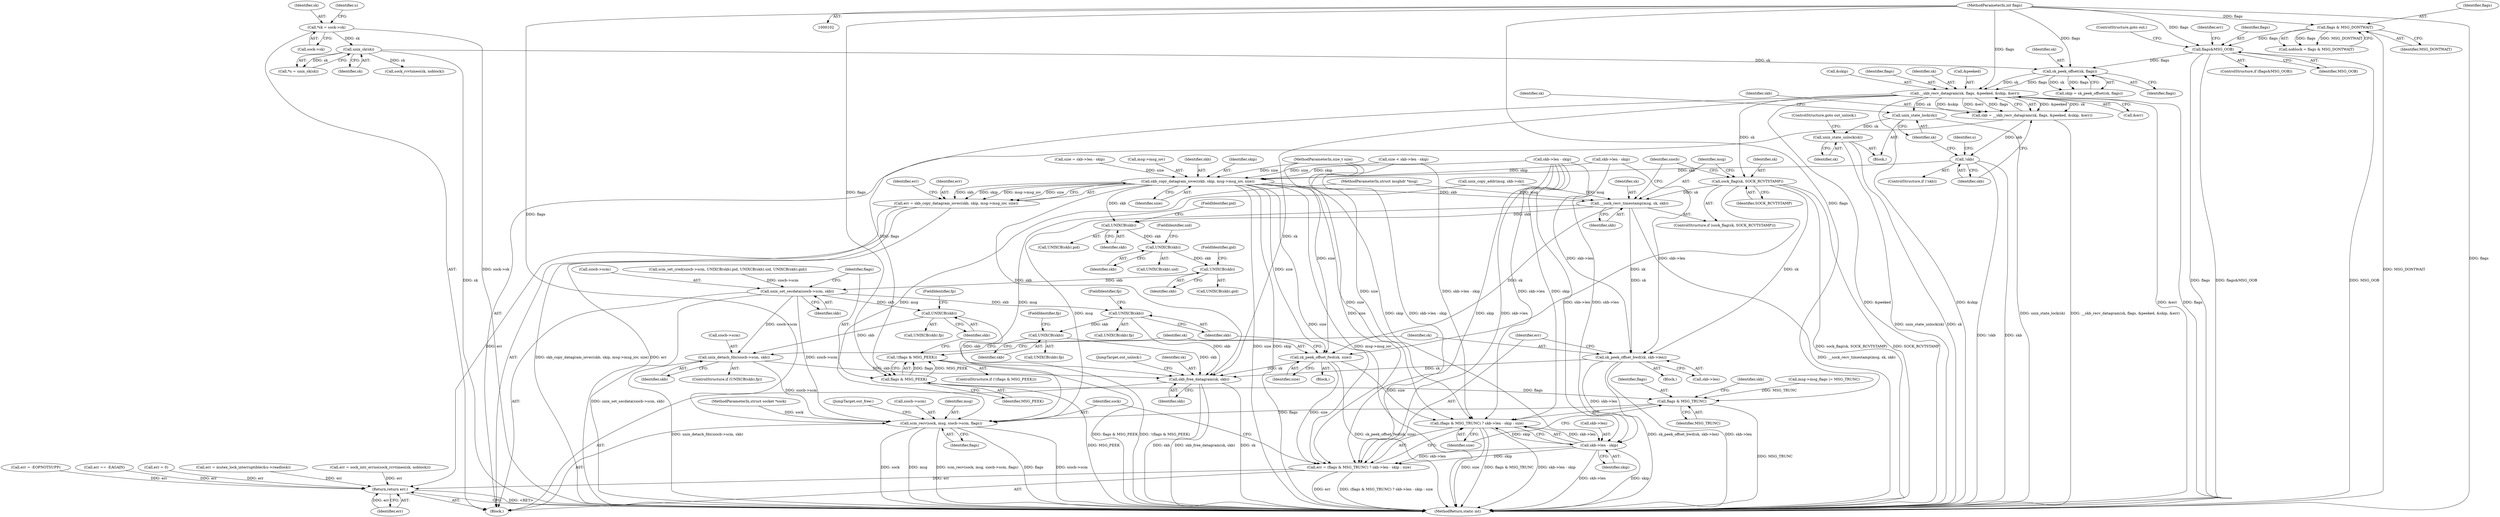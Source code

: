 digraph "0_linux_f3d3342602f8bcbf37d7c46641cb9bca7618eb1c_35@API" {
"1000169" [label="(Call,__skb_recv_datagram(sk, flags, &peeked, &skip, &err))"];
"1000164" [label="(Call,sk_peek_offset(sk, flags))"];
"1000124" [label="(Call,unix_sk(sk))"];
"1000116" [label="(Call,*sk = sock->sk)"];
"1000141" [label="(Call,flags&MSG_OOB)"];
"1000129" [label="(Call,flags & MSG_DONTWAIT)"];
"1000107" [label="(MethodParameterIn,int flags)"];
"1000167" [label="(Call,skb = __skb_recv_datagram(sk, flags, &peeked, &skip, &err))"];
"1000179" [label="(Call,!skb)"];
"1000257" [label="(Call,skb_copy_datagram_iovec(skb, skip, msg->msg_iov, size))"];
"1000255" [label="(Call,err = skb_copy_datagram_iovec(skb, skip, msg->msg_iov, size))"];
"1000386" [label="(Return,return err;)"];
"1000271" [label="(Call,__sock_recv_timestamp(msg, sk, skb))"];
"1000298" [label="(Call,UNIXCB(skb))"];
"1000302" [label="(Call,UNIXCB(skb))"];
"1000306" [label="(Call,UNIXCB(skb))"];
"1000309" [label="(Call,unix_set_secdata(siocb->scm, skb))"];
"1000322" [label="(Call,UNIXCB(skb))"];
"1000325" [label="(Call,unix_detach_fds(siocb->scm, skb))"];
"1000368" [label="(Call,scm_recv(sock, msg, siocb->scm, flags))"];
"1000376" [label="(Call,skb_free_datagram(sk, skb))"];
"1000342" [label="(Call,UNIXCB(skb))"];
"1000353" [label="(Call,UNIXCB(skb))"];
"1000330" [label="(Call,sk_peek_offset_bwd(sk, skb->len))"];
"1000362" [label="(Call,skb->len - skip)"];
"1000356" [label="(Call,err = (flags & MSG_TRUNC) ? skb->len - skip : size)"];
"1000358" [label="(Call,(flags & MSG_TRUNC) ? skb->len - skip : size)"];
"1000337" [label="(Call,sk_peek_offset_fwd(sk, size))"];
"1000182" [label="(Call,unix_state_lock(sk))"];
"1000204" [label="(Call,unix_state_unlock(sk))"];
"1000268" [label="(Call,sock_flag(sk, SOCK_RCVTSTAMP))"];
"1000316" [label="(Call,flags & MSG_PEEK)"];
"1000315" [label="(Call,!(flags & MSG_PEEK))"];
"1000359" [label="(Call,flags & MSG_TRUNC)"];
"1000124" [label="(Call,unix_sk(sk))"];
"1000122" [label="(Call,*u = unix_sk(sk))"];
"1000375" [label="(JumpTarget,out_free:)"];
"1000388" [label="(MethodReturn,static int)"];
"1000131" [label="(Identifier,MSG_DONTWAIT)"];
"1000174" [label="(Call,&skip)"];
"1000357" [label="(Identifier,err)"];
"1000362" [label="(Call,skb->len - skip)"];
"1000155" [label="(Call,err = sock_intr_errno(sock_rcvtimeo(sk, noblock)))"];
"1000259" [label="(Identifier,skip)"];
"1000386" [label="(Return,return err;)"];
"1000310" [label="(Call,siocb->scm)"];
"1000371" [label="(Call,siocb->scm)"];
"1000336" [label="(Block,)"];
"1000146" [label="(Identifier,err)"];
"1000234" [label="(Call,size = skb->len - skip)"];
"1000331" [label="(Identifier,sk)"];
"1000358" [label="(Call,(flags & MSG_TRUNC) ? skb->len - skip : size)"];
"1000376" [label="(Call,skb_free_datagram(sk, skb))"];
"1000243" [label="(Call,size < skb->len - skip)"];
"1000367" [label="(Identifier,size)"];
"1000370" [label="(Identifier,msg)"];
"1000321" [label="(Call,UNIXCB(skb).fp)"];
"1000305" [label="(Call,UNIXCB(skb).gid)"];
"1000171" [label="(Identifier,flags)"];
"1000317" [label="(Identifier,flags)"];
"1000278" [label="(Identifier,siocb)"];
"1000118" [label="(Call,sock->sk)"];
"1000104" [label="(MethodParameterIn,struct socket *sock)"];
"1000143" [label="(Identifier,MSG_OOB)"];
"1000130" [label="(Identifier,flags)"];
"1000322" [label="(Call,UNIXCB(skb))"];
"1000158" [label="(Call,sock_rcvtimeo(sk, noblock))"];
"1000236" [label="(Call,skb->len - skip)"];
"1000140" [label="(ControlStructure,if (flags&MSG_OOB))"];
"1000250" [label="(Call,msg->msg_flags |= MSG_TRUNC)"];
"1000255" [label="(Call,err = skb_copy_datagram_iovec(skb, skip, msg->msg_iov, size))"];
"1000273" [label="(Identifier,sk)"];
"1000344" [label="(FieldIdentifier,fp)"];
"1000270" [label="(Identifier,SOCK_RCVTSTAMP)"];
"1000360" [label="(Identifier,flags)"];
"1000323" [label="(Identifier,skb)"];
"1000125" [label="(Identifier,sk)"];
"1000353" [label="(Call,UNIXCB(skb))"];
"1000301" [label="(Call,UNIXCB(skb).uid)"];
"1000179" [label="(Call,!skb)"];
"1000206" [label="(ControlStructure,goto out_unlock;)"];
"1000298" [label="(Call,UNIXCB(skb))"];
"1000169" [label="(Call,__skb_recv_datagram(sk, flags, &peeked, &skip, &err))"];
"1000274" [label="(Identifier,skb)"];
"1000297" [label="(Call,UNIXCB(skb).pid)"];
"1000263" [label="(Identifier,size)"];
"1000167" [label="(Call,skb = __skb_recv_datagram(sk, flags, &peeked, &skip, &err))"];
"1000136" [label="(Call,err = -EOPNOTSUPP)"];
"1000116" [label="(Call,*sk = sock->sk)"];
"1000314" [label="(ControlStructure,if (!(flags & MSG_PEEK)))"];
"1000356" [label="(Call,err = (flags & MSG_TRUNC) ? skb->len - skip : size)"];
"1000181" [label="(Block,)"];
"1000105" [label="(MethodParameterIn,struct msghdr *msg)"];
"1000343" [label="(Identifier,skb)"];
"1000337" [label="(Call,sk_peek_offset_fwd(sk, size))"];
"1000339" [label="(Identifier,size)"];
"1000180" [label="(Identifier,skb)"];
"1000142" [label="(Identifier,flags)"];
"1000355" [label="(FieldIdentifier,fp)"];
"1000304" [label="(FieldIdentifier,uid)"];
"1000127" [label="(Call,noblock = flags & MSG_DONTWAIT)"];
"1000299" [label="(Identifier,skb)"];
"1000368" [label="(Call,scm_recv(sock, msg, siocb->scm, flags))"];
"1000308" [label="(FieldIdentifier,gid)"];
"1000257" [label="(Call,skb_copy_datagram_iovec(skb, skip, msg->msg_iov, size))"];
"1000366" [label="(Identifier,skip)"];
"1000313" [label="(Identifier,skb)"];
"1000141" [label="(Call,flags&MSG_OOB)"];
"1000318" [label="(Identifier,MSG_PEEK)"];
"1000332" [label="(Call,skb->len)"];
"1000307" [label="(Identifier,skb)"];
"1000272" [label="(Identifier,msg)"];
"1000170" [label="(Identifier,sk)"];
"1000364" [label="(Identifier,skb)"];
"1000205" [label="(Identifier,sk)"];
"1000117" [label="(Identifier,sk)"];
"1000182" [label="(Call,unix_state_lock(sk))"];
"1000329" [label="(Identifier,skb)"];
"1000256" [label="(Identifier,err)"];
"1000330" [label="(Call,sk_peek_offset_bwd(sk, skb->len))"];
"1000374" [label="(Identifier,flags)"];
"1000303" [label="(Identifier,skb)"];
"1000320" [label="(ControlStructure,if (UNIXCB(skb).fp))"];
"1000325" [label="(Call,unix_detach_fds(siocb->scm, skb))"];
"1000271" [label="(Call,__sock_recv_timestamp(msg, sk, skb))"];
"1000315" [label="(Call,!(flags & MSG_PEEK))"];
"1000188" [label="(Identifier,sk)"];
"1000293" [label="(Call,scm_set_cred(siocb->scm, UNIXCB(skb).pid, UNIXCB(skb).uid, UNIXCB(skb).gid))"];
"1000165" [label="(Identifier,sk)"];
"1000316" [label="(Call,flags & MSG_PEEK)"];
"1000361" [label="(Identifier,MSG_TRUNC)"];
"1000378" [label="(Identifier,skb)"];
"1000183" [label="(Identifier,sk)"];
"1000245" [label="(Call,skb->len - skip)"];
"1000302" [label="(Call,UNIXCB(skb))"];
"1000166" [label="(Identifier,flags)"];
"1000172" [label="(Call,&peeked)"];
"1000221" [label="(Call,unix_copy_addr(msg, skb->sk))"];
"1000260" [label="(Call,msg->msg_iov)"];
"1000162" [label="(Call,skip = sk_peek_offset(sk, flags))"];
"1000300" [label="(FieldIdentifier,pid)"];
"1000269" [label="(Identifier,sk)"];
"1000363" [label="(Call,skb->len)"];
"1000379" [label="(JumpTarget,out_unlock:)"];
"1000326" [label="(Call,siocb->scm)"];
"1000178" [label="(ControlStructure,if (!skb))"];
"1000354" [label="(Identifier,skb)"];
"1000309" [label="(Call,unix_set_secdata(siocb->scm, skb))"];
"1000204" [label="(Call,unix_state_unlock(sk))"];
"1000144" [label="(ControlStructure,goto out;)"];
"1000387" [label="(Identifier,err)"];
"1000192" [label="(Call,err == -EAGAIN)"];
"1000129" [label="(Call,flags & MSG_DONTWAIT)"];
"1000201" [label="(Call,err = 0)"];
"1000176" [label="(Call,&err)"];
"1000338" [label="(Identifier,sk)"];
"1000319" [label="(Block,)"];
"1000210" [label="(Identifier,u)"];
"1000267" [label="(ControlStructure,if (sock_flag(sk, SOCK_RCVTSTAMP)))"];
"1000341" [label="(Call,UNIXCB(skb).fp)"];
"1000352" [label="(Call,UNIXCB(skb).fp)"];
"1000106" [label="(MethodParameterIn,size_t size)"];
"1000377" [label="(Identifier,sk)"];
"1000359" [label="(Call,flags & MSG_TRUNC)"];
"1000342" [label="(Call,UNIXCB(skb))"];
"1000168" [label="(Identifier,skb)"];
"1000268" [label="(Call,sock_flag(sk, SOCK_RCVTSTAMP))"];
"1000324" [label="(FieldIdentifier,fp)"];
"1000107" [label="(MethodParameterIn,int flags)"];
"1000306" [label="(Call,UNIXCB(skb))"];
"1000164" [label="(Call,sk_peek_offset(sk, flags))"];
"1000369" [label="(Identifier,sock)"];
"1000265" [label="(Identifier,err)"];
"1000123" [label="(Identifier,u)"];
"1000258" [label="(Identifier,skb)"];
"1000145" [label="(Call,err = mutex_lock_interruptible(&u->readlock))"];
"1000108" [label="(Block,)"];
"1000169" -> "1000167"  [label="AST: "];
"1000169" -> "1000176"  [label="CFG: "];
"1000170" -> "1000169"  [label="AST: "];
"1000171" -> "1000169"  [label="AST: "];
"1000172" -> "1000169"  [label="AST: "];
"1000174" -> "1000169"  [label="AST: "];
"1000176" -> "1000169"  [label="AST: "];
"1000167" -> "1000169"  [label="CFG: "];
"1000169" -> "1000388"  [label="DDG: &peeked"];
"1000169" -> "1000388"  [label="DDG: &err"];
"1000169" -> "1000388"  [label="DDG: flags"];
"1000169" -> "1000388"  [label="DDG: &skip"];
"1000169" -> "1000167"  [label="DDG: &peeked"];
"1000169" -> "1000167"  [label="DDG: sk"];
"1000169" -> "1000167"  [label="DDG: &skip"];
"1000169" -> "1000167"  [label="DDG: &err"];
"1000169" -> "1000167"  [label="DDG: flags"];
"1000164" -> "1000169"  [label="DDG: sk"];
"1000164" -> "1000169"  [label="DDG: flags"];
"1000107" -> "1000169"  [label="DDG: flags"];
"1000169" -> "1000182"  [label="DDG: sk"];
"1000169" -> "1000268"  [label="DDG: sk"];
"1000169" -> "1000316"  [label="DDG: flags"];
"1000169" -> "1000376"  [label="DDG: sk"];
"1000164" -> "1000162"  [label="AST: "];
"1000164" -> "1000166"  [label="CFG: "];
"1000165" -> "1000164"  [label="AST: "];
"1000166" -> "1000164"  [label="AST: "];
"1000162" -> "1000164"  [label="CFG: "];
"1000164" -> "1000162"  [label="DDG: sk"];
"1000164" -> "1000162"  [label="DDG: flags"];
"1000124" -> "1000164"  [label="DDG: sk"];
"1000141" -> "1000164"  [label="DDG: flags"];
"1000107" -> "1000164"  [label="DDG: flags"];
"1000124" -> "1000122"  [label="AST: "];
"1000124" -> "1000125"  [label="CFG: "];
"1000125" -> "1000124"  [label="AST: "];
"1000122" -> "1000124"  [label="CFG: "];
"1000124" -> "1000388"  [label="DDG: sk"];
"1000124" -> "1000122"  [label="DDG: sk"];
"1000116" -> "1000124"  [label="DDG: sk"];
"1000124" -> "1000158"  [label="DDG: sk"];
"1000116" -> "1000108"  [label="AST: "];
"1000116" -> "1000118"  [label="CFG: "];
"1000117" -> "1000116"  [label="AST: "];
"1000118" -> "1000116"  [label="AST: "];
"1000123" -> "1000116"  [label="CFG: "];
"1000116" -> "1000388"  [label="DDG: sock->sk"];
"1000141" -> "1000140"  [label="AST: "];
"1000141" -> "1000143"  [label="CFG: "];
"1000142" -> "1000141"  [label="AST: "];
"1000143" -> "1000141"  [label="AST: "];
"1000144" -> "1000141"  [label="CFG: "];
"1000146" -> "1000141"  [label="CFG: "];
"1000141" -> "1000388"  [label="DDG: flags"];
"1000141" -> "1000388"  [label="DDG: flags&MSG_OOB"];
"1000141" -> "1000388"  [label="DDG: MSG_OOB"];
"1000129" -> "1000141"  [label="DDG: flags"];
"1000107" -> "1000141"  [label="DDG: flags"];
"1000129" -> "1000127"  [label="AST: "];
"1000129" -> "1000131"  [label="CFG: "];
"1000130" -> "1000129"  [label="AST: "];
"1000131" -> "1000129"  [label="AST: "];
"1000127" -> "1000129"  [label="CFG: "];
"1000129" -> "1000388"  [label="DDG: MSG_DONTWAIT"];
"1000129" -> "1000127"  [label="DDG: flags"];
"1000129" -> "1000127"  [label="DDG: MSG_DONTWAIT"];
"1000107" -> "1000129"  [label="DDG: flags"];
"1000107" -> "1000102"  [label="AST: "];
"1000107" -> "1000388"  [label="DDG: flags"];
"1000107" -> "1000316"  [label="DDG: flags"];
"1000107" -> "1000359"  [label="DDG: flags"];
"1000107" -> "1000368"  [label="DDG: flags"];
"1000167" -> "1000108"  [label="AST: "];
"1000168" -> "1000167"  [label="AST: "];
"1000180" -> "1000167"  [label="CFG: "];
"1000167" -> "1000388"  [label="DDG: __skb_recv_datagram(sk, flags, &peeked, &skip, &err)"];
"1000167" -> "1000179"  [label="DDG: skb"];
"1000179" -> "1000178"  [label="AST: "];
"1000179" -> "1000180"  [label="CFG: "];
"1000180" -> "1000179"  [label="AST: "];
"1000183" -> "1000179"  [label="CFG: "];
"1000210" -> "1000179"  [label="CFG: "];
"1000179" -> "1000388"  [label="DDG: !skb"];
"1000179" -> "1000388"  [label="DDG: skb"];
"1000179" -> "1000257"  [label="DDG: skb"];
"1000257" -> "1000255"  [label="AST: "];
"1000257" -> "1000263"  [label="CFG: "];
"1000258" -> "1000257"  [label="AST: "];
"1000259" -> "1000257"  [label="AST: "];
"1000260" -> "1000257"  [label="AST: "];
"1000263" -> "1000257"  [label="AST: "];
"1000255" -> "1000257"  [label="CFG: "];
"1000257" -> "1000388"  [label="DDG: skip"];
"1000257" -> "1000388"  [label="DDG: msg->msg_iov"];
"1000257" -> "1000388"  [label="DDG: size"];
"1000257" -> "1000255"  [label="DDG: skb"];
"1000257" -> "1000255"  [label="DDG: skip"];
"1000257" -> "1000255"  [label="DDG: msg->msg_iov"];
"1000257" -> "1000255"  [label="DDG: size"];
"1000236" -> "1000257"  [label="DDG: skip"];
"1000245" -> "1000257"  [label="DDG: skip"];
"1000234" -> "1000257"  [label="DDG: size"];
"1000243" -> "1000257"  [label="DDG: size"];
"1000106" -> "1000257"  [label="DDG: size"];
"1000257" -> "1000271"  [label="DDG: skb"];
"1000257" -> "1000298"  [label="DDG: skb"];
"1000257" -> "1000337"  [label="DDG: size"];
"1000257" -> "1000356"  [label="DDG: size"];
"1000257" -> "1000362"  [label="DDG: skip"];
"1000257" -> "1000358"  [label="DDG: size"];
"1000257" -> "1000376"  [label="DDG: skb"];
"1000255" -> "1000108"  [label="AST: "];
"1000256" -> "1000255"  [label="AST: "];
"1000265" -> "1000255"  [label="CFG: "];
"1000255" -> "1000388"  [label="DDG: skb_copy_datagram_iovec(skb, skip, msg->msg_iov, size)"];
"1000255" -> "1000388"  [label="DDG: err"];
"1000255" -> "1000386"  [label="DDG: err"];
"1000386" -> "1000108"  [label="AST: "];
"1000386" -> "1000387"  [label="CFG: "];
"1000387" -> "1000386"  [label="AST: "];
"1000388" -> "1000386"  [label="CFG: "];
"1000386" -> "1000388"  [label="DDG: <RET>"];
"1000387" -> "1000386"  [label="DDG: err"];
"1000356" -> "1000386"  [label="DDG: err"];
"1000192" -> "1000386"  [label="DDG: err"];
"1000155" -> "1000386"  [label="DDG: err"];
"1000145" -> "1000386"  [label="DDG: err"];
"1000136" -> "1000386"  [label="DDG: err"];
"1000201" -> "1000386"  [label="DDG: err"];
"1000271" -> "1000267"  [label="AST: "];
"1000271" -> "1000274"  [label="CFG: "];
"1000272" -> "1000271"  [label="AST: "];
"1000273" -> "1000271"  [label="AST: "];
"1000274" -> "1000271"  [label="AST: "];
"1000278" -> "1000271"  [label="CFG: "];
"1000271" -> "1000388"  [label="DDG: __sock_recv_timestamp(msg, sk, skb)"];
"1000221" -> "1000271"  [label="DDG: msg"];
"1000105" -> "1000271"  [label="DDG: msg"];
"1000268" -> "1000271"  [label="DDG: sk"];
"1000271" -> "1000298"  [label="DDG: skb"];
"1000271" -> "1000330"  [label="DDG: sk"];
"1000271" -> "1000337"  [label="DDG: sk"];
"1000271" -> "1000368"  [label="DDG: msg"];
"1000298" -> "1000297"  [label="AST: "];
"1000298" -> "1000299"  [label="CFG: "];
"1000299" -> "1000298"  [label="AST: "];
"1000300" -> "1000298"  [label="CFG: "];
"1000298" -> "1000302"  [label="DDG: skb"];
"1000302" -> "1000301"  [label="AST: "];
"1000302" -> "1000303"  [label="CFG: "];
"1000303" -> "1000302"  [label="AST: "];
"1000304" -> "1000302"  [label="CFG: "];
"1000302" -> "1000306"  [label="DDG: skb"];
"1000306" -> "1000305"  [label="AST: "];
"1000306" -> "1000307"  [label="CFG: "];
"1000307" -> "1000306"  [label="AST: "];
"1000308" -> "1000306"  [label="CFG: "];
"1000306" -> "1000309"  [label="DDG: skb"];
"1000309" -> "1000108"  [label="AST: "];
"1000309" -> "1000313"  [label="CFG: "];
"1000310" -> "1000309"  [label="AST: "];
"1000313" -> "1000309"  [label="AST: "];
"1000317" -> "1000309"  [label="CFG: "];
"1000309" -> "1000388"  [label="DDG: unix_set_secdata(siocb->scm, skb)"];
"1000293" -> "1000309"  [label="DDG: siocb->scm"];
"1000309" -> "1000322"  [label="DDG: skb"];
"1000309" -> "1000325"  [label="DDG: siocb->scm"];
"1000309" -> "1000342"  [label="DDG: skb"];
"1000309" -> "1000368"  [label="DDG: siocb->scm"];
"1000322" -> "1000321"  [label="AST: "];
"1000322" -> "1000323"  [label="CFG: "];
"1000323" -> "1000322"  [label="AST: "];
"1000324" -> "1000322"  [label="CFG: "];
"1000322" -> "1000325"  [label="DDG: skb"];
"1000322" -> "1000376"  [label="DDG: skb"];
"1000325" -> "1000320"  [label="AST: "];
"1000325" -> "1000329"  [label="CFG: "];
"1000326" -> "1000325"  [label="AST: "];
"1000329" -> "1000325"  [label="AST: "];
"1000331" -> "1000325"  [label="CFG: "];
"1000325" -> "1000388"  [label="DDG: unix_detach_fds(siocb->scm, skb)"];
"1000325" -> "1000368"  [label="DDG: siocb->scm"];
"1000325" -> "1000376"  [label="DDG: skb"];
"1000368" -> "1000108"  [label="AST: "];
"1000368" -> "1000374"  [label="CFG: "];
"1000369" -> "1000368"  [label="AST: "];
"1000370" -> "1000368"  [label="AST: "];
"1000371" -> "1000368"  [label="AST: "];
"1000374" -> "1000368"  [label="AST: "];
"1000375" -> "1000368"  [label="CFG: "];
"1000368" -> "1000388"  [label="DDG: sock"];
"1000368" -> "1000388"  [label="DDG: msg"];
"1000368" -> "1000388"  [label="DDG: scm_recv(sock, msg, siocb->scm, flags)"];
"1000368" -> "1000388"  [label="DDG: flags"];
"1000368" -> "1000388"  [label="DDG: siocb->scm"];
"1000104" -> "1000368"  [label="DDG: sock"];
"1000221" -> "1000368"  [label="DDG: msg"];
"1000105" -> "1000368"  [label="DDG: msg"];
"1000359" -> "1000368"  [label="DDG: flags"];
"1000376" -> "1000108"  [label="AST: "];
"1000376" -> "1000378"  [label="CFG: "];
"1000377" -> "1000376"  [label="AST: "];
"1000378" -> "1000376"  [label="AST: "];
"1000379" -> "1000376"  [label="CFG: "];
"1000376" -> "1000388"  [label="DDG: skb_free_datagram(sk, skb)"];
"1000376" -> "1000388"  [label="DDG: sk"];
"1000376" -> "1000388"  [label="DDG: skb"];
"1000330" -> "1000376"  [label="DDG: sk"];
"1000337" -> "1000376"  [label="DDG: sk"];
"1000342" -> "1000376"  [label="DDG: skb"];
"1000353" -> "1000376"  [label="DDG: skb"];
"1000342" -> "1000341"  [label="AST: "];
"1000342" -> "1000343"  [label="CFG: "];
"1000343" -> "1000342"  [label="AST: "];
"1000344" -> "1000342"  [label="CFG: "];
"1000342" -> "1000353"  [label="DDG: skb"];
"1000353" -> "1000352"  [label="AST: "];
"1000353" -> "1000354"  [label="CFG: "];
"1000354" -> "1000353"  [label="AST: "];
"1000355" -> "1000353"  [label="CFG: "];
"1000330" -> "1000319"  [label="AST: "];
"1000330" -> "1000332"  [label="CFG: "];
"1000331" -> "1000330"  [label="AST: "];
"1000332" -> "1000330"  [label="AST: "];
"1000357" -> "1000330"  [label="CFG: "];
"1000330" -> "1000388"  [label="DDG: skb->len"];
"1000330" -> "1000388"  [label="DDG: sk_peek_offset_bwd(sk, skb->len)"];
"1000268" -> "1000330"  [label="DDG: sk"];
"1000236" -> "1000330"  [label="DDG: skb->len"];
"1000245" -> "1000330"  [label="DDG: skb->len"];
"1000330" -> "1000362"  [label="DDG: skb->len"];
"1000362" -> "1000358"  [label="AST: "];
"1000362" -> "1000366"  [label="CFG: "];
"1000363" -> "1000362"  [label="AST: "];
"1000366" -> "1000362"  [label="AST: "];
"1000358" -> "1000362"  [label="CFG: "];
"1000362" -> "1000388"  [label="DDG: skip"];
"1000362" -> "1000388"  [label="DDG: skb->len"];
"1000362" -> "1000356"  [label="DDG: skb->len"];
"1000362" -> "1000356"  [label="DDG: skip"];
"1000362" -> "1000358"  [label="DDG: skb->len"];
"1000362" -> "1000358"  [label="DDG: skip"];
"1000236" -> "1000362"  [label="DDG: skb->len"];
"1000245" -> "1000362"  [label="DDG: skb->len"];
"1000356" -> "1000108"  [label="AST: "];
"1000356" -> "1000358"  [label="CFG: "];
"1000357" -> "1000356"  [label="AST: "];
"1000358" -> "1000356"  [label="AST: "];
"1000369" -> "1000356"  [label="CFG: "];
"1000356" -> "1000388"  [label="DDG: err"];
"1000356" -> "1000388"  [label="DDG: (flags & MSG_TRUNC) ? skb->len - skip : size"];
"1000243" -> "1000356"  [label="DDG: skb->len - skip"];
"1000236" -> "1000356"  [label="DDG: skb->len"];
"1000236" -> "1000356"  [label="DDG: skip"];
"1000337" -> "1000356"  [label="DDG: size"];
"1000106" -> "1000356"  [label="DDG: size"];
"1000358" -> "1000367"  [label="CFG: "];
"1000359" -> "1000358"  [label="AST: "];
"1000367" -> "1000358"  [label="AST: "];
"1000358" -> "1000388"  [label="DDG: size"];
"1000358" -> "1000388"  [label="DDG: skb->len - skip"];
"1000358" -> "1000388"  [label="DDG: flags & MSG_TRUNC"];
"1000243" -> "1000358"  [label="DDG: skb->len - skip"];
"1000236" -> "1000358"  [label="DDG: skb->len"];
"1000236" -> "1000358"  [label="DDG: skip"];
"1000337" -> "1000358"  [label="DDG: size"];
"1000106" -> "1000358"  [label="DDG: size"];
"1000337" -> "1000336"  [label="AST: "];
"1000337" -> "1000339"  [label="CFG: "];
"1000338" -> "1000337"  [label="AST: "];
"1000339" -> "1000337"  [label="AST: "];
"1000343" -> "1000337"  [label="CFG: "];
"1000337" -> "1000388"  [label="DDG: sk_peek_offset_fwd(sk, size)"];
"1000268" -> "1000337"  [label="DDG: sk"];
"1000106" -> "1000337"  [label="DDG: size"];
"1000182" -> "1000181"  [label="AST: "];
"1000182" -> "1000183"  [label="CFG: "];
"1000183" -> "1000182"  [label="AST: "];
"1000188" -> "1000182"  [label="CFG: "];
"1000182" -> "1000388"  [label="DDG: unix_state_lock(sk)"];
"1000182" -> "1000204"  [label="DDG: sk"];
"1000204" -> "1000181"  [label="AST: "];
"1000204" -> "1000205"  [label="CFG: "];
"1000205" -> "1000204"  [label="AST: "];
"1000206" -> "1000204"  [label="CFG: "];
"1000204" -> "1000388"  [label="DDG: sk"];
"1000204" -> "1000388"  [label="DDG: unix_state_unlock(sk)"];
"1000268" -> "1000267"  [label="AST: "];
"1000268" -> "1000270"  [label="CFG: "];
"1000269" -> "1000268"  [label="AST: "];
"1000270" -> "1000268"  [label="AST: "];
"1000272" -> "1000268"  [label="CFG: "];
"1000278" -> "1000268"  [label="CFG: "];
"1000268" -> "1000388"  [label="DDG: sock_flag(sk, SOCK_RCVTSTAMP)"];
"1000268" -> "1000388"  [label="DDG: SOCK_RCVTSTAMP"];
"1000316" -> "1000315"  [label="AST: "];
"1000316" -> "1000318"  [label="CFG: "];
"1000317" -> "1000316"  [label="AST: "];
"1000318" -> "1000316"  [label="AST: "];
"1000315" -> "1000316"  [label="CFG: "];
"1000316" -> "1000388"  [label="DDG: MSG_PEEK"];
"1000316" -> "1000315"  [label="DDG: flags"];
"1000316" -> "1000315"  [label="DDG: MSG_PEEK"];
"1000316" -> "1000359"  [label="DDG: flags"];
"1000315" -> "1000314"  [label="AST: "];
"1000323" -> "1000315"  [label="CFG: "];
"1000338" -> "1000315"  [label="CFG: "];
"1000315" -> "1000388"  [label="DDG: !(flags & MSG_PEEK)"];
"1000315" -> "1000388"  [label="DDG: flags & MSG_PEEK"];
"1000359" -> "1000361"  [label="CFG: "];
"1000360" -> "1000359"  [label="AST: "];
"1000361" -> "1000359"  [label="AST: "];
"1000364" -> "1000359"  [label="CFG: "];
"1000367" -> "1000359"  [label="CFG: "];
"1000359" -> "1000388"  [label="DDG: MSG_TRUNC"];
"1000250" -> "1000359"  [label="DDG: MSG_TRUNC"];
}
